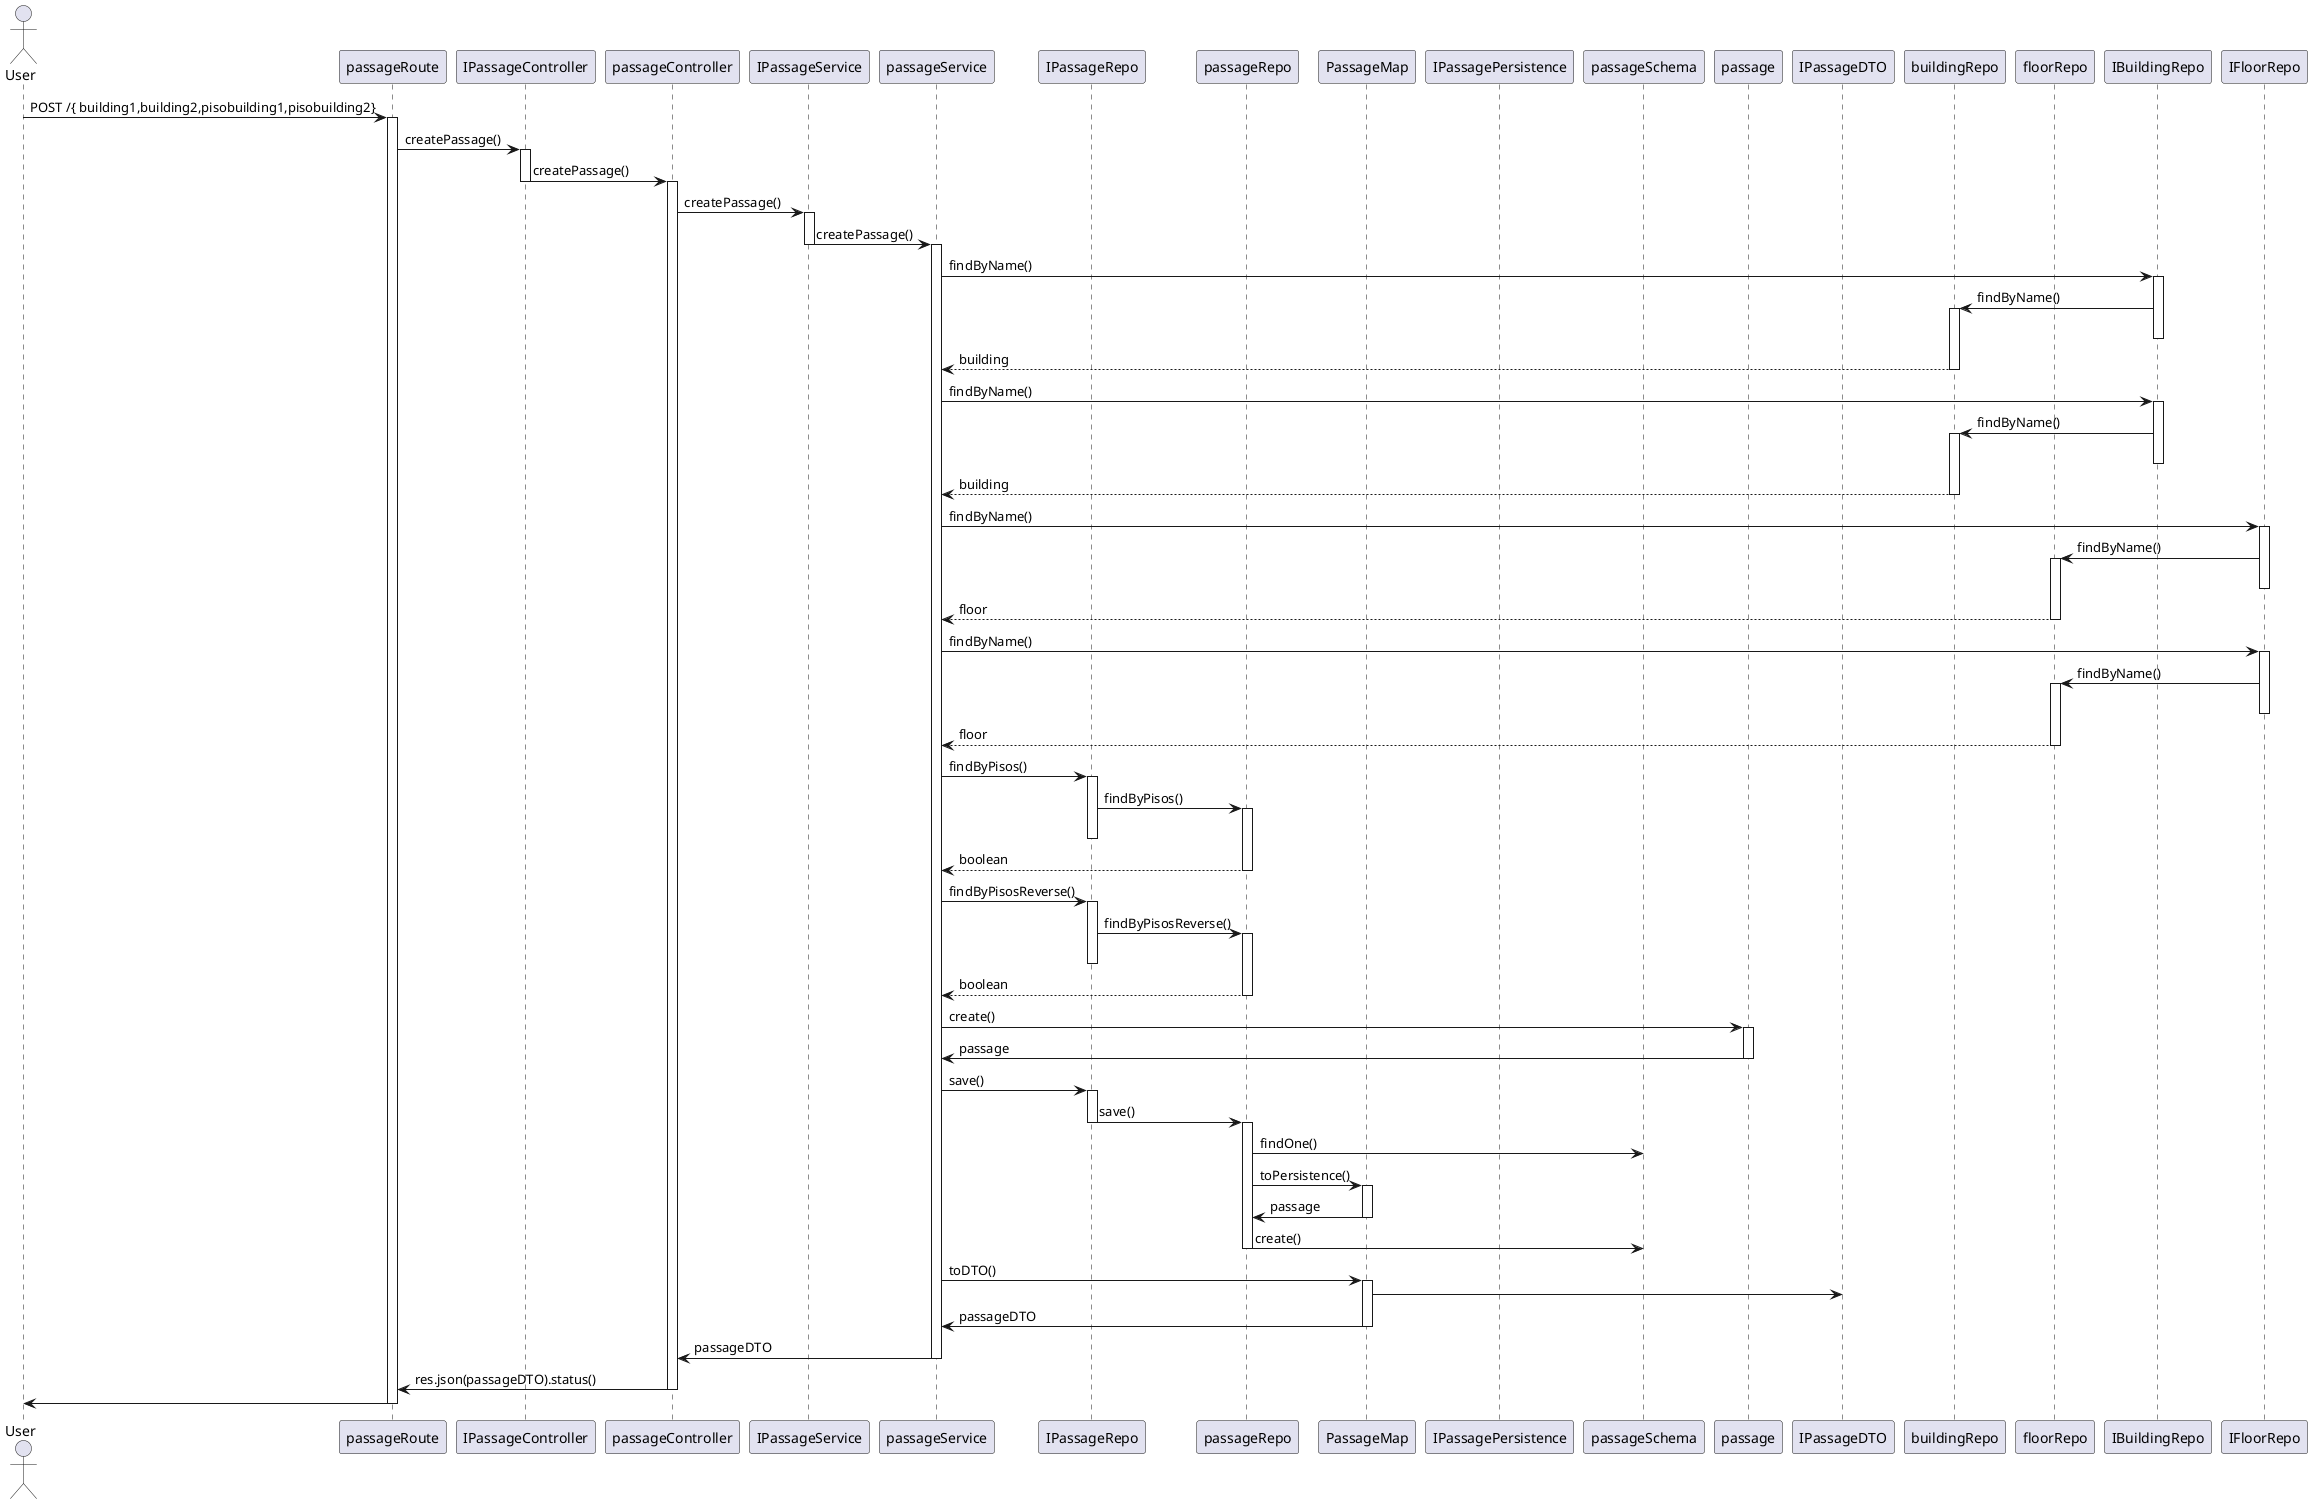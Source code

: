 @startuml
'https://plantuml.com/sequence-diagram

actor User
participant passageRoute
participant IPassageController
participant passageController
participant IPassageService
participant passageService
participant IPassageRepo
participant passageRepo
participant PassageMap
participant IPassagePersistence
participant passageSchema
participant passage
participant IPassageDTO
participant buildingRepo
participant floorRepo


User -> passageRoute: POST /{ building1,building2,pisobuilding1,pisobuilding2}
activate passageRoute
passageRoute -> IPassageController : createPassage()
activate IPassageController
IPassageController -> passageController :  createPassage()
deactivate IPassageController
activate passageController
passageController -> IPassageService : createPassage()
activate IPassageService
IPassageService -> passageService : createPassage()
deactivate IPassageService
activate passageService
passageService -> IBuildingRepo : findByName()
activate IBuildingRepo
IBuildingRepo -> buildingRepo : findByName()
activate buildingRepo
deactivate IBuildingRepo
buildingRepo --> passageService : building
deactivate buildingRepo
passageService -> IBuildingRepo : findByName()
activate IBuildingRepo
IBuildingRepo -> buildingRepo : findByName()
activate buildingRepo
deactivate IBuildingRepo
buildingRepo --> passageService : building
deactivate buildingRepo
passageService -> IFloorRepo : findByName()
activate IFloorRepo
IFloorRepo -> floorRepo: findByName()
activate floorRepo
deactivate IFloorRepo
floorRepo --> passageService : floor
deactivate floorRepo
passageService -> IFloorRepo : findByName()
activate IFloorRepo
IFloorRepo -> floorRepo: findByName()
activate floorRepo
deactivate IFloorRepo
floorRepo --> passageService : floor
deactivate floorRepo
passageService -> IPassageRepo : findByPisos()
activate IPassageRepo
IPassageRepo -> passageRepo : findByPisos()
activate passageRepo
deactivate IPassageRepo
passageRepo --> passageService : boolean
deactivate passageRepo
passageService -> IPassageRepo : findByPisosReverse()
activate IPassageRepo
IPassageRepo -> passageRepo : findByPisosReverse()
activate passageRepo
deactivate IPassageRepo
passageRepo --> passageService : boolean
deactivate passageRepo
passageService -> passage : create()
activate passage
passage -> passageService : passage
deactivate passage
passageService -> IPassageRepo: save()
activate IPassageRepo
IPassageRepo -> passageRepo : save()
deactivate IPassageRepo
activate passageRepo
passageRepo -> passageSchema : findOne()
passageRepo -> PassageMap : toPersistence()
activate PassageMap
PassageMap -> passageRepo : passage
deactivate PassageMap
passageRepo -> passageSchema: create()
deactivate passageRepo
passageService -> PassageMap : toDTO()
activate PassageMap
PassageMap -> IPassageDTO
PassageMap -> passageService : passageDTO
deactivate PassageMap
passageService -> passageController : passageDTO
deactivate passageService
passageController -> passageRoute : res.json(passageDTO).status()
deactivate passageController
passageRoute -> User
deactivate passageRoute
@enduml